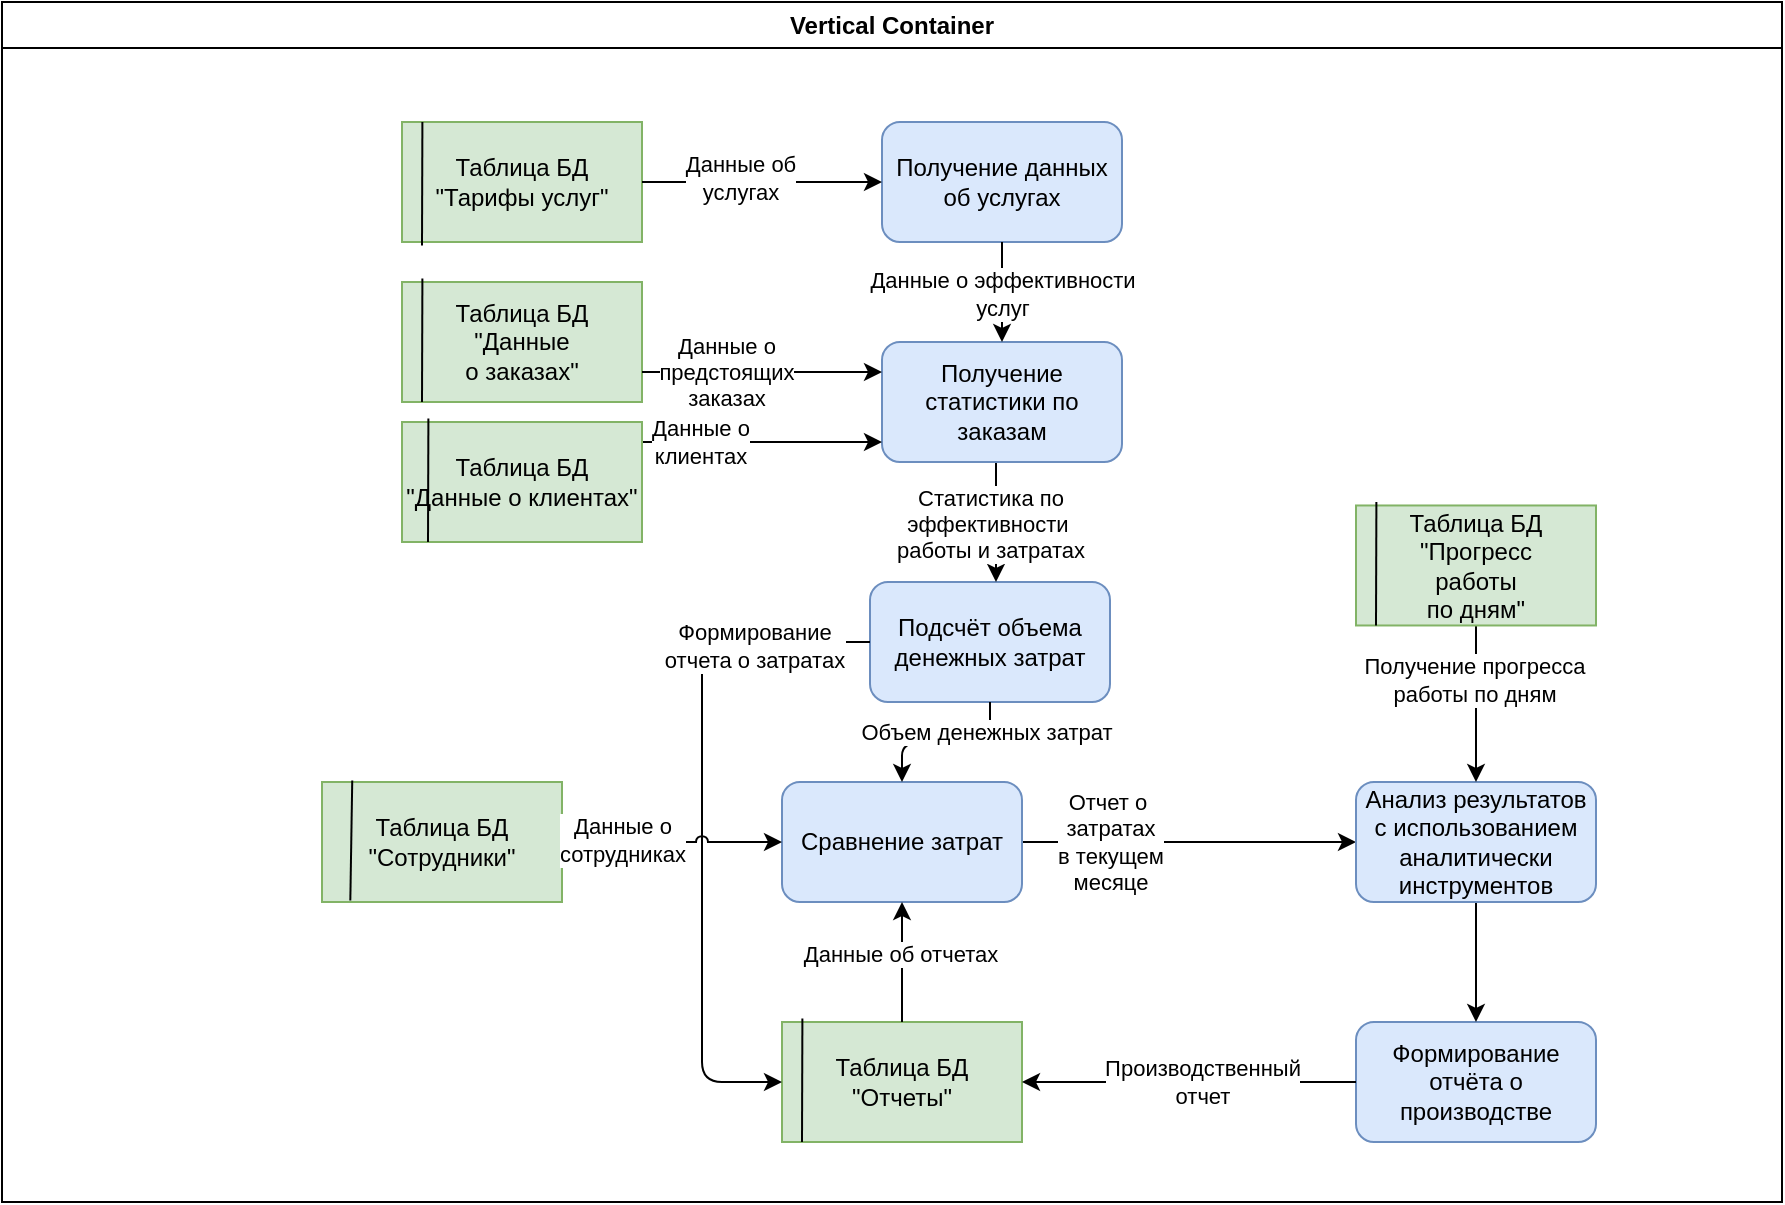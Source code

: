 <mxfile>
    <diagram id="quYdp40v2wfPQuQVSjiL" name="Page-1">
        <mxGraphModel dx="1073" dy="1060" grid="1" gridSize="10" guides="1" tooltips="1" connect="1" arrows="1" fold="1" page="1" pageScale="1" pageWidth="827" pageHeight="1169" math="0" shadow="0">
            <root>
                <mxCell id="0"/>
                <mxCell id="1" parent="0"/>
                <mxCell id="54" value="Vertical Container" style="swimlane;whiteSpace=wrap;html=1;swimlaneFillColor=default;" parent="1" vertex="1">
                    <mxGeometry x="30" y="210" width="890" height="600" as="geometry"/>
                </mxCell>
                <mxCell id="57" value="Таблица БД &quot;Тарифы услуг&quot;" style="rounded=0;whiteSpace=wrap;html=1;fillColor=#d5e8d4;strokeColor=#82b366;" parent="54" vertex="1">
                    <mxGeometry x="200" y="60" width="120" height="60" as="geometry"/>
                </mxCell>
                <mxCell id="60" value="Таблица БД&lt;br&gt;&quot;Данные &lt;br&gt;о заказах&quot;" style="rounded=0;whiteSpace=wrap;html=1;fillColor=#d5e8d4;strokeColor=#82b366;" parent="54" vertex="1">
                    <mxGeometry x="200" y="140" width="120" height="60" as="geometry"/>
                </mxCell>
                <mxCell id="63" value="Получение данных об услугах" style="rounded=1;whiteSpace=wrap;html=1;fillColor=#dae8fc;strokeColor=#6c8ebf;" parent="54" vertex="1">
                    <mxGeometry x="440" y="60" width="120" height="60" as="geometry"/>
                </mxCell>
                <mxCell id="55" style="edgeStyle=orthogonalEdgeStyle;html=1;" parent="54" source="57" target="63" edge="1">
                    <mxGeometry relative="1" as="geometry"/>
                </mxCell>
                <mxCell id="56" value="Данные об&lt;br&gt;услугах" style="edgeLabel;html=1;align=center;verticalAlign=middle;resizable=0;points=[];" parent="55" vertex="1" connectable="0">
                    <mxGeometry x="-0.19" y="2" relative="1" as="geometry">
                        <mxPoint as="offset"/>
                    </mxGeometry>
                </mxCell>
                <mxCell id="68" value="Подсчёт объема денежных затрат" style="rounded=1;whiteSpace=wrap;html=1;fillColor=#dae8fc;strokeColor=#6c8ebf;" parent="54" vertex="1">
                    <mxGeometry x="434" y="290" width="120" height="60" as="geometry"/>
                </mxCell>
                <mxCell id="69" value="" style="edgeStyle=elbowEdgeStyle;html=1;" parent="54" source="71" target="68" edge="1">
                    <mxGeometry relative="1" as="geometry"/>
                </mxCell>
                <mxCell id="70" value="Статистика по&lt;br&gt;эффективности&amp;nbsp;&lt;br&gt;работы и затратах" style="edgeLabel;html=1;align=center;verticalAlign=middle;resizable=0;points=[];" parent="69" vertex="1" connectable="0">
                    <mxGeometry x="-0.391" y="-2" relative="1" as="geometry">
                        <mxPoint x="-1" y="12" as="offset"/>
                    </mxGeometry>
                </mxCell>
                <mxCell id="71" value="Получение статистики по заказам" style="rounded=1;whiteSpace=wrap;html=1;fillColor=#dae8fc;strokeColor=#6c8ebf;" parent="54" vertex="1">
                    <mxGeometry x="440" y="170" width="120" height="60" as="geometry"/>
                </mxCell>
                <mxCell id="58" style="edgeStyle=elbowEdgeStyle;html=1;elbow=vertical;" parent="54" source="60" target="71" edge="1">
                    <mxGeometry relative="1" as="geometry">
                        <mxPoint x="410" y="210" as="targetPoint"/>
                    </mxGeometry>
                </mxCell>
                <mxCell id="59" value="Данные о&lt;br&gt;предстоящих&lt;br&gt;заказах" style="edgeLabel;html=1;align=center;verticalAlign=middle;resizable=0;points=[];" parent="58" vertex="1" connectable="0">
                    <mxGeometry x="-0.306" relative="1" as="geometry">
                        <mxPoint as="offset"/>
                    </mxGeometry>
                </mxCell>
                <mxCell id="61" value="" style="edgeStyle=orthogonalEdgeStyle;html=1;" parent="54" source="63" target="71" edge="1">
                    <mxGeometry relative="1" as="geometry"/>
                </mxCell>
                <mxCell id="62" value="Данные о эффективности&lt;br&gt;услуг" style="edgeLabel;html=1;align=center;verticalAlign=middle;resizable=0;points=[];" parent="61" vertex="1" connectable="0">
                    <mxGeometry x="0.017" relative="1" as="geometry">
                        <mxPoint as="offset"/>
                    </mxGeometry>
                </mxCell>
                <mxCell id="74" value="Формирование отчёта о производстве" style="rounded=1;whiteSpace=wrap;html=1;fillColor=#dae8fc;strokeColor=#6c8ebf;" parent="54" vertex="1">
                    <mxGeometry x="677" y="510" width="120" height="60" as="geometry"/>
                </mxCell>
                <mxCell id="75" style="edgeStyle=elbowEdgeStyle;html=1;elbow=vertical;" parent="54" source="77" target="71" edge="1">
                    <mxGeometry relative="1" as="geometry"/>
                </mxCell>
                <mxCell id="76" value="Данные о&lt;br&gt;клиентах" style="edgeLabel;html=1;align=center;verticalAlign=middle;resizable=0;points=[];" parent="75" vertex="1" connectable="0">
                    <mxGeometry x="-0.529" relative="1" as="geometry">
                        <mxPoint as="offset"/>
                    </mxGeometry>
                </mxCell>
                <mxCell id="77" value="Таблица БД&lt;br&gt;&quot;Данные о клиентах&quot;" style="rounded=0;whiteSpace=wrap;html=1;fillColor=#d5e8d4;strokeColor=#82b366;" parent="54" vertex="1">
                    <mxGeometry x="200" y="210" width="120" height="60" as="geometry"/>
                </mxCell>
                <mxCell id="80" value="Таблица БД&lt;br style=&quot;border-color: var(--border-color);&quot;&gt;&quot;Сотрудники&quot;" style="rounded=0;whiteSpace=wrap;html=1;fillColor=#d5e8d4;strokeColor=#82b366;" parent="54" vertex="1">
                    <mxGeometry x="160" y="390" width="120" height="60" as="geometry"/>
                </mxCell>
                <mxCell id="83" value="Таблица БД&lt;br style=&quot;border-color: var(--border-color);&quot;&gt;&quot;Отчеты&quot;" style="rounded=0;whiteSpace=wrap;html=1;fillColor=#d5e8d4;strokeColor=#82b366;" parent="54" vertex="1">
                    <mxGeometry x="390" y="510" width="120" height="60" as="geometry"/>
                </mxCell>
                <mxCell id="66" style="edgeStyle=orthogonalEdgeStyle;html=1;jumpStyle=arc;" parent="54" source="68" target="83" edge="1">
                    <mxGeometry relative="1" as="geometry">
                        <Array as="points">
                            <mxPoint x="350" y="320"/>
                            <mxPoint x="350" y="540"/>
                        </Array>
                    </mxGeometry>
                </mxCell>
                <mxCell id="67" value="Формирование&lt;br&gt;отчета о затратах" style="edgeLabel;html=1;align=center;verticalAlign=middle;resizable=0;points=[];" parent="66" vertex="1" connectable="0">
                    <mxGeometry x="-0.662" y="2" relative="1" as="geometry">
                        <mxPoint as="offset"/>
                    </mxGeometry>
                </mxCell>
                <mxCell id="72" style="edgeStyle=orthogonalEdgeStyle;html=1;" parent="54" source="74" target="83" edge="1">
                    <mxGeometry relative="1" as="geometry">
                        <Array as="points">
                            <mxPoint x="770" y="540"/>
                        </Array>
                    </mxGeometry>
                </mxCell>
                <mxCell id="73" value="Производственный&lt;br&gt;отчет" style="edgeLabel;html=1;align=center;verticalAlign=middle;resizable=0;points=[];" parent="72" vertex="1" connectable="0">
                    <mxGeometry x="-0.772" y="2" relative="1" as="geometry">
                        <mxPoint x="-58" y="-2" as="offset"/>
                    </mxGeometry>
                </mxCell>
                <mxCell id="84" value="" style="edgeStyle=orthogonalEdgeStyle;html=1;" parent="54" source="86" target="92" edge="1">
                    <mxGeometry relative="1" as="geometry"/>
                </mxCell>
                <mxCell id="85" value="Отчет о&amp;nbsp;&lt;br&gt;затратах&lt;br&gt;в текущем&lt;br&gt;месяце" style="edgeLabel;html=1;align=center;verticalAlign=middle;resizable=0;points=[];" parent="84" vertex="1" connectable="0">
                    <mxGeometry x="-0.478" relative="1" as="geometry">
                        <mxPoint as="offset"/>
                    </mxGeometry>
                </mxCell>
                <mxCell id="86" value="Сравнение затрат" style="rounded=1;whiteSpace=wrap;html=1;fillColor=#dae8fc;strokeColor=#6c8ebf;" parent="54" vertex="1">
                    <mxGeometry x="390" y="390" width="120" height="60" as="geometry"/>
                </mxCell>
                <mxCell id="64" value="" style="edgeStyle=elbowEdgeStyle;html=1;elbow=vertical;" parent="54" source="68" target="86" edge="1">
                    <mxGeometry relative="1" as="geometry"/>
                </mxCell>
                <mxCell id="65" value="Объем денежных затрат" style="edgeLabel;html=1;align=center;verticalAlign=middle;resizable=0;points=[];" parent="64" vertex="1" connectable="0">
                    <mxGeometry x="-0.655" y="-2" relative="1" as="geometry">
                        <mxPoint as="offset"/>
                    </mxGeometry>
                </mxCell>
                <mxCell id="78" style="edgeStyle=orthogonalEdgeStyle;html=1;jumpStyle=arc;" parent="54" source="80" target="86" edge="1">
                    <mxGeometry relative="1" as="geometry"/>
                </mxCell>
                <mxCell id="79" value="Данные о&lt;br&gt;сотрудниках" style="edgeLabel;html=1;align=center;verticalAlign=middle;resizable=0;points=[];" parent="78" vertex="1" connectable="0">
                    <mxGeometry x="-0.451" y="1" relative="1" as="geometry">
                        <mxPoint as="offset"/>
                    </mxGeometry>
                </mxCell>
                <mxCell id="81" style="edgeStyle=orthogonalEdgeStyle;html=1;" parent="54" source="83" target="86" edge="1">
                    <mxGeometry relative="1" as="geometry"/>
                </mxCell>
                <mxCell id="82" value="Данные об отчетах" style="edgeLabel;html=1;align=center;verticalAlign=middle;resizable=0;points=[];" parent="81" vertex="1" connectable="0">
                    <mxGeometry x="0.137" y="1" relative="1" as="geometry">
                        <mxPoint as="offset"/>
                    </mxGeometry>
                </mxCell>
                <mxCell id="87" value="" style="endArrow=none;html=1;jumpStyle=arc;entryX=0.126;entryY=-0.013;entryDx=0;entryDy=0;entryPerimeter=0;exitX=0.118;exitY=0.987;exitDx=0;exitDy=0;exitPerimeter=0;edgeStyle=elbowEdgeStyle;elbow=vertical;" parent="54" source="80" target="80" edge="1">
                    <mxGeometry width="50" height="50" relative="1" as="geometry">
                        <mxPoint x="150" y="400" as="sourcePoint"/>
                        <mxPoint x="200" y="350" as="targetPoint"/>
                    </mxGeometry>
                </mxCell>
                <mxCell id="88" value="" style="endArrow=none;html=1;jumpStyle=arc;edgeStyle=elbowEdgeStyle;elbow=vertical;entryX=0.11;entryY=-0.029;entryDx=0;entryDy=0;entryPerimeter=0;" parent="54" target="77" edge="1">
                    <mxGeometry width="50" height="50" relative="1" as="geometry">
                        <mxPoint x="213" y="270" as="sourcePoint"/>
                        <mxPoint x="225.12" y="399.22" as="targetPoint"/>
                    </mxGeometry>
                </mxCell>
                <mxCell id="89" value="" style="endArrow=none;html=1;jumpStyle=arc;edgeStyle=elbowEdgeStyle;elbow=vertical;entryX=0.11;entryY=-0.029;entryDx=0;entryDy=0;entryPerimeter=0;" parent="54" edge="1">
                    <mxGeometry width="50" height="50" relative="1" as="geometry">
                        <mxPoint x="210" y="200" as="sourcePoint"/>
                        <mxPoint x="210.2" y="138.26" as="targetPoint"/>
                    </mxGeometry>
                </mxCell>
                <mxCell id="90" value="" style="endArrow=none;html=1;jumpStyle=arc;edgeStyle=elbowEdgeStyle;elbow=vertical;entryX=0.11;entryY=-0.029;entryDx=0;entryDy=0;entryPerimeter=0;" parent="54" edge="1">
                    <mxGeometry width="50" height="50" relative="1" as="geometry">
                        <mxPoint x="210" y="121.74" as="sourcePoint"/>
                        <mxPoint x="210.2" y="60" as="targetPoint"/>
                    </mxGeometry>
                </mxCell>
                <mxCell id="91" value="" style="endArrow=none;html=1;jumpStyle=arc;edgeStyle=elbowEdgeStyle;elbow=vertical;entryX=0.11;entryY=-0.029;entryDx=0;entryDy=0;entryPerimeter=0;" parent="54" edge="1">
                    <mxGeometry width="50" height="50" relative="1" as="geometry">
                        <mxPoint x="400" y="570" as="sourcePoint"/>
                        <mxPoint x="400.2" y="508.26" as="targetPoint"/>
                    </mxGeometry>
                </mxCell>
                <mxCell id="93" value="" style="edgeStyle=none;html=1;" parent="54" source="92" target="74" edge="1">
                    <mxGeometry relative="1" as="geometry"/>
                </mxCell>
                <mxCell id="92" value="Анализ результатов с использованием аналитически инструментов" style="rounded=1;whiteSpace=wrap;html=1;fillColor=#dae8fc;strokeColor=#6c8ebf;" parent="54" vertex="1">
                    <mxGeometry x="677" y="390" width="120" height="60" as="geometry"/>
                </mxCell>
                <mxCell id="97" value="" style="edgeStyle=none;html=1;" edge="1" parent="54" source="94" target="92">
                    <mxGeometry relative="1" as="geometry"/>
                </mxCell>
                <mxCell id="98" value="Получение прогресса&lt;br&gt;работы по дням" style="edgeLabel;html=1;align=center;verticalAlign=middle;resizable=0;points=[];" vertex="1" connectable="0" parent="97">
                    <mxGeometry x="-0.291" y="-1" relative="1" as="geometry">
                        <mxPoint as="offset"/>
                    </mxGeometry>
                </mxCell>
                <mxCell id="94" value="Таблица БД&lt;br style=&quot;border-color: var(--border-color);&quot;&gt;&quot;Прогресс&lt;br&gt;работы&lt;br&gt;по дням&quot;" style="rounded=0;whiteSpace=wrap;html=1;fillColor=#d5e8d4;strokeColor=#82b366;" vertex="1" parent="54">
                    <mxGeometry x="677" y="251.74" width="120" height="60" as="geometry"/>
                </mxCell>
                <mxCell id="95" value="" style="endArrow=none;html=1;jumpStyle=arc;edgeStyle=elbowEdgeStyle;elbow=vertical;entryX=0.11;entryY=-0.029;entryDx=0;entryDy=0;entryPerimeter=0;" edge="1" parent="54">
                    <mxGeometry width="50" height="50" relative="1" as="geometry">
                        <mxPoint x="687" y="311.74" as="sourcePoint"/>
                        <mxPoint x="687.2" y="250" as="targetPoint"/>
                    </mxGeometry>
                </mxCell>
            </root>
        </mxGraphModel>
    </diagram>
</mxfile>